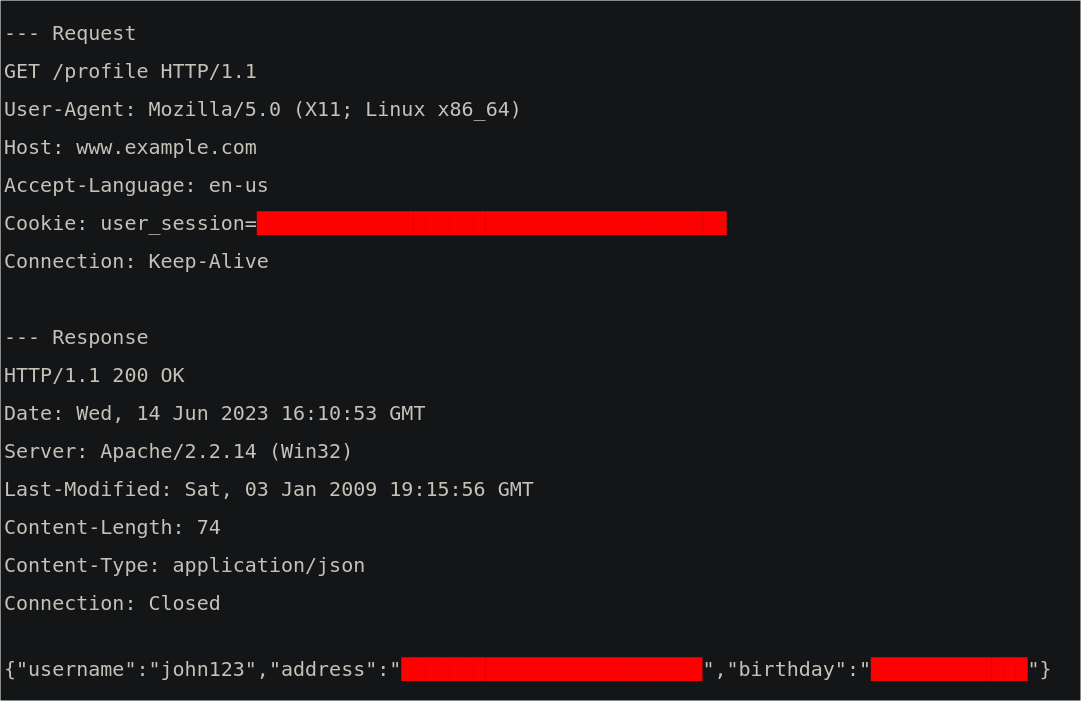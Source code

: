 <mxfile>
    <diagram name="Page-1" id="jdYL99m2VUTQUMrYR2Y5">
        <mxGraphModel dx="829" dy="1648" grid="1" gridSize="10" guides="1" tooltips="1" connect="1" arrows="1" fold="1" page="1" pageScale="1" pageWidth="850" pageHeight="1100" math="0" shadow="0">
            <root>
                <mxCell id="0"/>
                <mxCell id="1" parent="0"/>
                <mxCell id="F2aiOwVzaYVkHtGy7D9O-1" value="&lt;div align=&quot;left&quot; style=&quot;font-family: &amp;quot;Droid Sans Mono&amp;quot;, &amp;quot;monospace&amp;quot;, monospace; font-weight: normal; line-height: 19px; font-size: 10px;&quot;&gt;&lt;div&gt;&lt;font color=&quot;#c6c1b9&quot; data-darkreader-inline-color=&quot;&quot; style=&quot;--darkreader-inline-color: #c3bdb5; font-size: 10px;&quot;&gt;--- Request&lt;/font&gt;&lt;/div&gt;&lt;div&gt;&lt;font color=&quot;#c6c1b9&quot; data-darkreader-inline-color=&quot;&quot; style=&quot;--darkreader-inline-color: #c3bdb5; font-size: 10px;&quot;&gt;&lt;span style=&quot;&quot;&gt;GET /profile HTTP/1.1&lt;/span&gt;&lt;/font&gt;&lt;/div&gt;&lt;div&gt;&lt;font color=&quot;#c6c1b9&quot; data-darkreader-inline-color=&quot;&quot; style=&quot;--darkreader-inline-color: #c3bdb5; font-size: 10px;&quot;&gt;&lt;span style=&quot;&quot;&gt;User-Agent: Mozilla/5.0 (X11; Linux x86_64)&lt;/span&gt;&lt;/font&gt;&lt;/div&gt;&lt;div&gt;&lt;font color=&quot;#c6c1b9&quot; data-darkreader-inline-color=&quot;&quot; style=&quot;--darkreader-inline-color: #c3bdb5; font-size: 10px;&quot;&gt;&lt;span style=&quot;&quot;&gt;Host: www.example.com&lt;/span&gt;&lt;/font&gt;&lt;/div&gt;&lt;div&gt;&lt;font color=&quot;#c6c1b9&quot; data-darkreader-inline-color=&quot;&quot; style=&quot;--darkreader-inline-color: #c3bdb5; font-size: 10px;&quot;&gt;&lt;span style=&quot;&quot;&gt;Accept-Language: en-us&lt;/span&gt;&lt;/font&gt;&lt;/div&gt;&lt;div&gt;&lt;font color=&quot;#c6c1b9&quot; data-darkreader-inline-color=&quot;&quot; style=&quot;--darkreader-inline-color: #c3bdb5; font-size: 10px;&quot;&gt;&lt;span style=&quot;&quot;&gt;Cookie: user_session=&lt;/span&gt;&lt;/font&gt;&lt;font color=&quot;#ff0000&quot;&gt;███████████████████████████████████████&lt;/font&gt;&lt;/div&gt;&lt;div&gt;&lt;font color=&quot;#c6c1b9&quot; data-darkreader-inline-color=&quot;&quot; style=&quot;--darkreader-inline-color: #c3bdb5; font-size: 10px;&quot;&gt;&lt;span style=&quot;&quot;&gt;Connection: Keep-Alive&lt;/span&gt;&lt;/font&gt;&lt;/div&gt;&lt;font color=&quot;#c6c1b9&quot; data-darkreader-inline-color=&quot;&quot; style=&quot;--darkreader-inline-color: #c3bdb5; font-size: 10px;&quot;&gt;&lt;br&gt;&lt;/font&gt;&lt;div&gt;&lt;font color=&quot;#c6c1b9&quot; data-darkreader-inline-color=&quot;&quot; style=&quot;--darkreader-inline-color: #c3bdb5; font-size: 10px;&quot;&gt;&lt;span style=&quot;&quot;&gt;--- Response&lt;/span&gt;&lt;/font&gt;&lt;/div&gt;&lt;div&gt;&lt;font color=&quot;#c6c1b9&quot; data-darkreader-inline-color=&quot;&quot; style=&quot;--darkreader-inline-color: #c3bdb5; font-size: 10px;&quot;&gt;&lt;span style=&quot;&quot;&gt;HTTP/1.1 200 OK&lt;/span&gt;&lt;/font&gt;&lt;/div&gt;&lt;div&gt;&lt;font color=&quot;#c6c1b9&quot; data-darkreader-inline-color=&quot;&quot; style=&quot;--darkreader-inline-color: #c3bdb5; font-size: 10px;&quot;&gt;&lt;span style=&quot;&quot;&gt;Date: Wed, 14 Jun 2023 16:10:53 GMT&lt;/span&gt;&lt;/font&gt;&lt;/div&gt;&lt;div&gt;&lt;font color=&quot;#c6c1b9&quot; data-darkreader-inline-color=&quot;&quot; style=&quot;--darkreader-inline-color: #c3bdb5; font-size: 10px;&quot;&gt;&lt;span style=&quot;&quot;&gt;Server: Apache/2.2.14 (Win32)&lt;/span&gt;&lt;/font&gt;&lt;/div&gt;&lt;div&gt;&lt;font color=&quot;#c6c1b9&quot; data-darkreader-inline-color=&quot;&quot; style=&quot;--darkreader-inline-color: #c3bdb5; font-size: 10px;&quot;&gt;&lt;span style=&quot;&quot;&gt;Last-Modified: Sat, 03 Jan 2009 19:15:56 GMT&lt;/span&gt;&lt;/font&gt;&lt;/div&gt;&lt;div&gt;&lt;font color=&quot;#c6c1b9&quot; data-darkreader-inline-color=&quot;&quot; style=&quot;--darkreader-inline-color: #c3bdb5; font-size: 10px;&quot;&gt;&lt;span style=&quot;&quot;&gt;Content-Length: 74&lt;/span&gt;&lt;/font&gt;&lt;/div&gt;&lt;div&gt;&lt;font color=&quot;#c6c1b9&quot; data-darkreader-inline-color=&quot;&quot; style=&quot;--darkreader-inline-color: #c3bdb5; font-size: 10px;&quot;&gt;&lt;span style=&quot;&quot;&gt;Content-Type: application/json&lt;/span&gt;&lt;/font&gt;&lt;/div&gt;&lt;div&gt;&lt;font color=&quot;#c6c1b9&quot; data-darkreader-inline-color=&quot;&quot; style=&quot;--darkreader-inline-color: #c3bdb5; font-size: 10px;&quot;&gt;&lt;span style=&quot;&quot;&gt;Connection: Closed&lt;/span&gt;&lt;/font&gt;&lt;/div&gt;&lt;/div&gt;&lt;br&gt;&lt;div align=&quot;left&quot; style=&quot;font-family: &amp;quot;Droid Sans Mono&amp;quot;, &amp;quot;monospace&amp;quot;, monospace; font-weight: normal; line-height: 19px; font-size: 10px;&quot;&gt;&lt;div&gt;&lt;font color=&quot;#c6c1b9&quot; data-darkreader-inline-color=&quot;&quot; style=&quot;--darkreader-inline-color: #c3bdb5; font-size: 10px;&quot;&gt;&lt;span style=&quot;&quot;&gt;{&quot;username&quot;:&quot;john123&quot;,&quot;address&quot;:&quot;&lt;/span&gt;&lt;/font&gt;&lt;font color=&quot;#ff0000&quot;&gt;█████████████████████████&lt;/font&gt;&lt;font style=&quot;--darkreader-inline-color: #c3bdb5;&quot; color=&quot;#c6c1b9&quot; data-darkreader-inline-color=&quot;&quot;&gt;&quot;,&quot;birthday&quot;:&quot;&lt;/font&gt;&lt;font color=&quot;#ff0000&quot;&gt;█████████████&lt;/font&gt;&lt;font color=&quot;#c6c1b9&quot;&gt;&quot;}&lt;/font&gt;&lt;/div&gt;&lt;/div&gt;" style="text;strokeColor=none;align=left;fillColor=#131516;html=1;verticalAlign=middle;whiteSpace=wrap;rounded=0;labelBackgroundColor=#131516;strokeWidth=0;" parent="1" vertex="1">
                    <mxGeometry x="60" y="-950" width="540" height="350" as="geometry"/>
                </mxCell>
            </root>
        </mxGraphModel>
    </diagram>
</mxfile>